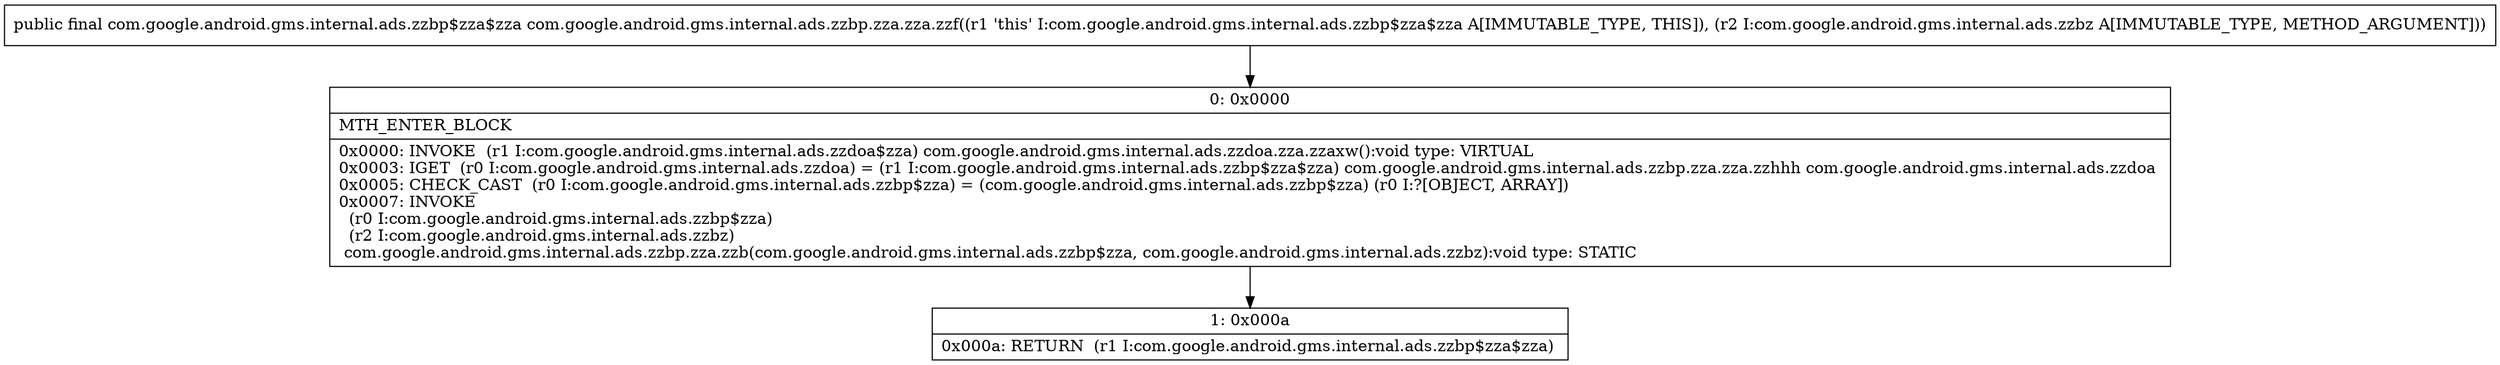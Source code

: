 digraph "CFG forcom.google.android.gms.internal.ads.zzbp.zza.zza.zzf(Lcom\/google\/android\/gms\/internal\/ads\/zzbz;)Lcom\/google\/android\/gms\/internal\/ads\/zzbp$zza$zza;" {
Node_0 [shape=record,label="{0\:\ 0x0000|MTH_ENTER_BLOCK\l|0x0000: INVOKE  (r1 I:com.google.android.gms.internal.ads.zzdoa$zza) com.google.android.gms.internal.ads.zzdoa.zza.zzaxw():void type: VIRTUAL \l0x0003: IGET  (r0 I:com.google.android.gms.internal.ads.zzdoa) = (r1 I:com.google.android.gms.internal.ads.zzbp$zza$zza) com.google.android.gms.internal.ads.zzbp.zza.zza.zzhhh com.google.android.gms.internal.ads.zzdoa \l0x0005: CHECK_CAST  (r0 I:com.google.android.gms.internal.ads.zzbp$zza) = (com.google.android.gms.internal.ads.zzbp$zza) (r0 I:?[OBJECT, ARRAY]) \l0x0007: INVOKE  \l  (r0 I:com.google.android.gms.internal.ads.zzbp$zza)\l  (r2 I:com.google.android.gms.internal.ads.zzbz)\l com.google.android.gms.internal.ads.zzbp.zza.zzb(com.google.android.gms.internal.ads.zzbp$zza, com.google.android.gms.internal.ads.zzbz):void type: STATIC \l}"];
Node_1 [shape=record,label="{1\:\ 0x000a|0x000a: RETURN  (r1 I:com.google.android.gms.internal.ads.zzbp$zza$zza) \l}"];
MethodNode[shape=record,label="{public final com.google.android.gms.internal.ads.zzbp$zza$zza com.google.android.gms.internal.ads.zzbp.zza.zza.zzf((r1 'this' I:com.google.android.gms.internal.ads.zzbp$zza$zza A[IMMUTABLE_TYPE, THIS]), (r2 I:com.google.android.gms.internal.ads.zzbz A[IMMUTABLE_TYPE, METHOD_ARGUMENT])) }"];
MethodNode -> Node_0;
Node_0 -> Node_1;
}

